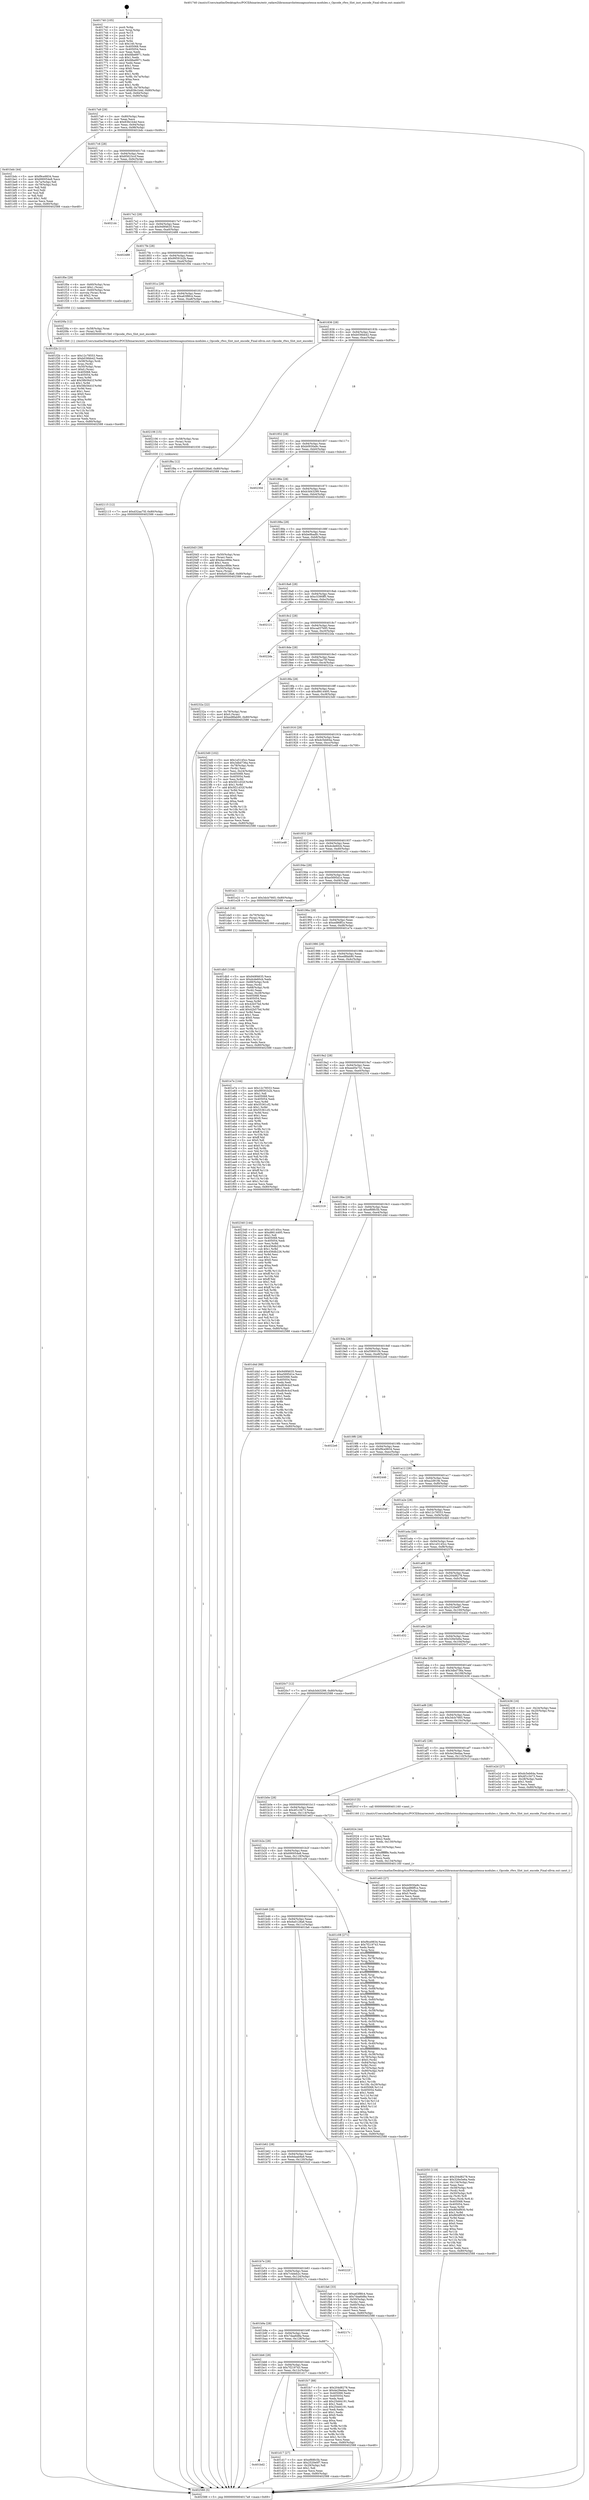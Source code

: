 digraph "0x401740" {
  label = "0x401740 (/mnt/c/Users/mathe/Desktop/tcc/POCII/binaries/extr_radare2librasmarchxtensagnuxtensa-modules.c_Opcode_rfwo_Slot_inst_encode_Final-ollvm.out::main(0))"
  labelloc = "t"
  node[shape=record]

  Entry [label="",width=0.3,height=0.3,shape=circle,fillcolor=black,style=filled]
  "0x4017a9" [label="{
     0x4017a9 [29]\l
     | [instrs]\l
     &nbsp;&nbsp;0x4017a9 \<+3\>: mov -0x80(%rbp),%eax\l
     &nbsp;&nbsp;0x4017ac \<+2\>: mov %eax,%ecx\l
     &nbsp;&nbsp;0x4017ae \<+6\>: sub $0x83fe1b4d,%ecx\l
     &nbsp;&nbsp;0x4017b4 \<+6\>: mov %eax,-0x94(%rbp)\l
     &nbsp;&nbsp;0x4017ba \<+6\>: mov %ecx,-0x98(%rbp)\l
     &nbsp;&nbsp;0x4017c0 \<+6\>: je 0000000000401bdc \<main+0x49c\>\l
  }"]
  "0x401bdc" [label="{
     0x401bdc [44]\l
     | [instrs]\l
     &nbsp;&nbsp;0x401bdc \<+5\>: mov $0xf9ce9834,%eax\l
     &nbsp;&nbsp;0x401be1 \<+5\>: mov $0x690054e8,%ecx\l
     &nbsp;&nbsp;0x401be6 \<+3\>: mov -0x7a(%rbp),%dl\l
     &nbsp;&nbsp;0x401be9 \<+4\>: mov -0x79(%rbp),%sil\l
     &nbsp;&nbsp;0x401bed \<+3\>: mov %dl,%dil\l
     &nbsp;&nbsp;0x401bf0 \<+3\>: and %sil,%dil\l
     &nbsp;&nbsp;0x401bf3 \<+3\>: xor %sil,%dl\l
     &nbsp;&nbsp;0x401bf6 \<+3\>: or %dl,%dil\l
     &nbsp;&nbsp;0x401bf9 \<+4\>: test $0x1,%dil\l
     &nbsp;&nbsp;0x401bfd \<+3\>: cmovne %ecx,%eax\l
     &nbsp;&nbsp;0x401c00 \<+3\>: mov %eax,-0x80(%rbp)\l
     &nbsp;&nbsp;0x401c03 \<+5\>: jmp 0000000000402588 \<main+0xe48\>\l
  }"]
  "0x4017c6" [label="{
     0x4017c6 [28]\l
     | [instrs]\l
     &nbsp;&nbsp;0x4017c6 \<+5\>: jmp 00000000004017cb \<main+0x8b\>\l
     &nbsp;&nbsp;0x4017cb \<+6\>: mov -0x94(%rbp),%eax\l
     &nbsp;&nbsp;0x4017d1 \<+5\>: sub $0x85623ccf,%eax\l
     &nbsp;&nbsp;0x4017d6 \<+6\>: mov %eax,-0x9c(%rbp)\l
     &nbsp;&nbsp;0x4017dc \<+6\>: je 00000000004021dc \<main+0xa9c\>\l
  }"]
  "0x402588" [label="{
     0x402588 [5]\l
     | [instrs]\l
     &nbsp;&nbsp;0x402588 \<+5\>: jmp 00000000004017a9 \<main+0x69\>\l
  }"]
  "0x401740" [label="{
     0x401740 [105]\l
     | [instrs]\l
     &nbsp;&nbsp;0x401740 \<+1\>: push %rbp\l
     &nbsp;&nbsp;0x401741 \<+3\>: mov %rsp,%rbp\l
     &nbsp;&nbsp;0x401744 \<+2\>: push %r15\l
     &nbsp;&nbsp;0x401746 \<+2\>: push %r14\l
     &nbsp;&nbsp;0x401748 \<+2\>: push %r12\l
     &nbsp;&nbsp;0x40174a \<+1\>: push %rbx\l
     &nbsp;&nbsp;0x40174b \<+7\>: sub $0x140,%rsp\l
     &nbsp;&nbsp;0x401752 \<+7\>: mov 0x405068,%eax\l
     &nbsp;&nbsp;0x401759 \<+7\>: mov 0x405054,%ecx\l
     &nbsp;&nbsp;0x401760 \<+2\>: mov %eax,%edx\l
     &nbsp;&nbsp;0x401762 \<+6\>: sub $0xfdbe8971,%edx\l
     &nbsp;&nbsp;0x401768 \<+3\>: sub $0x1,%edx\l
     &nbsp;&nbsp;0x40176b \<+6\>: add $0xfdbe8971,%edx\l
     &nbsp;&nbsp;0x401771 \<+3\>: imul %edx,%eax\l
     &nbsp;&nbsp;0x401774 \<+3\>: and $0x1,%eax\l
     &nbsp;&nbsp;0x401777 \<+3\>: cmp $0x0,%eax\l
     &nbsp;&nbsp;0x40177a \<+4\>: sete %r8b\l
     &nbsp;&nbsp;0x40177e \<+4\>: and $0x1,%r8b\l
     &nbsp;&nbsp;0x401782 \<+4\>: mov %r8b,-0x7a(%rbp)\l
     &nbsp;&nbsp;0x401786 \<+3\>: cmp $0xa,%ecx\l
     &nbsp;&nbsp;0x401789 \<+4\>: setl %r8b\l
     &nbsp;&nbsp;0x40178d \<+4\>: and $0x1,%r8b\l
     &nbsp;&nbsp;0x401791 \<+4\>: mov %r8b,-0x79(%rbp)\l
     &nbsp;&nbsp;0x401795 \<+7\>: movl $0x83fe1b4d,-0x80(%rbp)\l
     &nbsp;&nbsp;0x40179c \<+6\>: mov %edi,-0x84(%rbp)\l
     &nbsp;&nbsp;0x4017a2 \<+7\>: mov %rsi,-0x90(%rbp)\l
  }"]
  Exit [label="",width=0.3,height=0.3,shape=circle,fillcolor=black,style=filled,peripheries=2]
  "0x4021dc" [label="{
     0x4021dc\l
  }", style=dashed]
  "0x4017e2" [label="{
     0x4017e2 [28]\l
     | [instrs]\l
     &nbsp;&nbsp;0x4017e2 \<+5\>: jmp 00000000004017e7 \<main+0xa7\>\l
     &nbsp;&nbsp;0x4017e7 \<+6\>: mov -0x94(%rbp),%eax\l
     &nbsp;&nbsp;0x4017ed \<+5\>: sub $0x949f4635,%eax\l
     &nbsp;&nbsp;0x4017f2 \<+6\>: mov %eax,-0xa0(%rbp)\l
     &nbsp;&nbsp;0x4017f8 \<+6\>: je 0000000000402488 \<main+0xd48\>\l
  }"]
  "0x402115" [label="{
     0x402115 [12]\l
     | [instrs]\l
     &nbsp;&nbsp;0x402115 \<+7\>: movl $0xd32aa75f,-0x80(%rbp)\l
     &nbsp;&nbsp;0x40211c \<+5\>: jmp 0000000000402588 \<main+0xe48\>\l
  }"]
  "0x402488" [label="{
     0x402488\l
  }", style=dashed]
  "0x4017fe" [label="{
     0x4017fe [28]\l
     | [instrs]\l
     &nbsp;&nbsp;0x4017fe \<+5\>: jmp 0000000000401803 \<main+0xc3\>\l
     &nbsp;&nbsp;0x401803 \<+6\>: mov -0x94(%rbp),%eax\l
     &nbsp;&nbsp;0x401809 \<+5\>: sub $0x99591b2b,%eax\l
     &nbsp;&nbsp;0x40180e \<+6\>: mov %eax,-0xa4(%rbp)\l
     &nbsp;&nbsp;0x401814 \<+6\>: je 0000000000401f0e \<main+0x7ce\>\l
  }"]
  "0x402106" [label="{
     0x402106 [15]\l
     | [instrs]\l
     &nbsp;&nbsp;0x402106 \<+4\>: mov -0x58(%rbp),%rax\l
     &nbsp;&nbsp;0x40210a \<+3\>: mov (%rax),%rax\l
     &nbsp;&nbsp;0x40210d \<+3\>: mov %rax,%rdi\l
     &nbsp;&nbsp;0x402110 \<+5\>: call 0000000000401030 \<free@plt\>\l
     | [calls]\l
     &nbsp;&nbsp;0x401030 \{1\} (unknown)\l
  }"]
  "0x401f0e" [label="{
     0x401f0e [29]\l
     | [instrs]\l
     &nbsp;&nbsp;0x401f0e \<+4\>: mov -0x60(%rbp),%rax\l
     &nbsp;&nbsp;0x401f12 \<+6\>: movl $0x1,(%rax)\l
     &nbsp;&nbsp;0x401f18 \<+4\>: mov -0x60(%rbp),%rax\l
     &nbsp;&nbsp;0x401f1c \<+3\>: movslq (%rax),%rax\l
     &nbsp;&nbsp;0x401f1f \<+4\>: shl $0x2,%rax\l
     &nbsp;&nbsp;0x401f23 \<+3\>: mov %rax,%rdi\l
     &nbsp;&nbsp;0x401f26 \<+5\>: call 0000000000401050 \<malloc@plt\>\l
     | [calls]\l
     &nbsp;&nbsp;0x401050 \{1\} (unknown)\l
  }"]
  "0x40181a" [label="{
     0x40181a [28]\l
     | [instrs]\l
     &nbsp;&nbsp;0x40181a \<+5\>: jmp 000000000040181f \<main+0xdf\>\l
     &nbsp;&nbsp;0x40181f \<+6\>: mov -0x94(%rbp),%eax\l
     &nbsp;&nbsp;0x401825 \<+5\>: sub $0xa63f8fc4,%eax\l
     &nbsp;&nbsp;0x40182a \<+6\>: mov %eax,-0xa8(%rbp)\l
     &nbsp;&nbsp;0x401830 \<+6\>: je 00000000004020fa \<main+0x9ba\>\l
  }"]
  "0x402050" [label="{
     0x402050 [119]\l
     | [instrs]\l
     &nbsp;&nbsp;0x402050 \<+5\>: mov $0x204d8278,%ecx\l
     &nbsp;&nbsp;0x402055 \<+5\>: mov $0x326e5e6a,%edx\l
     &nbsp;&nbsp;0x40205a \<+6\>: mov -0x134(%rbp),%esi\l
     &nbsp;&nbsp;0x402060 \<+3\>: imul %eax,%esi\l
     &nbsp;&nbsp;0x402063 \<+4\>: mov -0x58(%rbp),%rdi\l
     &nbsp;&nbsp;0x402067 \<+3\>: mov (%rdi),%rdi\l
     &nbsp;&nbsp;0x40206a \<+4\>: mov -0x50(%rbp),%r8\l
     &nbsp;&nbsp;0x40206e \<+3\>: movslq (%r8),%r8\l
     &nbsp;&nbsp;0x402071 \<+4\>: mov %esi,(%rdi,%r8,4)\l
     &nbsp;&nbsp;0x402075 \<+7\>: mov 0x405068,%eax\l
     &nbsp;&nbsp;0x40207c \<+7\>: mov 0x405054,%esi\l
     &nbsp;&nbsp;0x402083 \<+3\>: mov %eax,%r9d\l
     &nbsp;&nbsp;0x402086 \<+7\>: sub $0xf60df930,%r9d\l
     &nbsp;&nbsp;0x40208d \<+4\>: sub $0x1,%r9d\l
     &nbsp;&nbsp;0x402091 \<+7\>: add $0xf60df930,%r9d\l
     &nbsp;&nbsp;0x402098 \<+4\>: imul %r9d,%eax\l
     &nbsp;&nbsp;0x40209c \<+3\>: and $0x1,%eax\l
     &nbsp;&nbsp;0x40209f \<+3\>: cmp $0x0,%eax\l
     &nbsp;&nbsp;0x4020a2 \<+4\>: sete %r10b\l
     &nbsp;&nbsp;0x4020a6 \<+3\>: cmp $0xa,%esi\l
     &nbsp;&nbsp;0x4020a9 \<+4\>: setl %r11b\l
     &nbsp;&nbsp;0x4020ad \<+3\>: mov %r10b,%bl\l
     &nbsp;&nbsp;0x4020b0 \<+3\>: and %r11b,%bl\l
     &nbsp;&nbsp;0x4020b3 \<+3\>: xor %r11b,%r10b\l
     &nbsp;&nbsp;0x4020b6 \<+3\>: or %r10b,%bl\l
     &nbsp;&nbsp;0x4020b9 \<+3\>: test $0x1,%bl\l
     &nbsp;&nbsp;0x4020bc \<+3\>: cmovne %edx,%ecx\l
     &nbsp;&nbsp;0x4020bf \<+3\>: mov %ecx,-0x80(%rbp)\l
     &nbsp;&nbsp;0x4020c2 \<+5\>: jmp 0000000000402588 \<main+0xe48\>\l
  }"]
  "0x4020fa" [label="{
     0x4020fa [12]\l
     | [instrs]\l
     &nbsp;&nbsp;0x4020fa \<+4\>: mov -0x58(%rbp),%rax\l
     &nbsp;&nbsp;0x4020fe \<+3\>: mov (%rax),%rdi\l
     &nbsp;&nbsp;0x402101 \<+5\>: call 00000000004015b0 \<Opcode_rfwo_Slot_inst_encode\>\l
     | [calls]\l
     &nbsp;&nbsp;0x4015b0 \{1\} (/mnt/c/Users/mathe/Desktop/tcc/POCII/binaries/extr_radare2librasmarchxtensagnuxtensa-modules.c_Opcode_rfwo_Slot_inst_encode_Final-ollvm.out::Opcode_rfwo_Slot_inst_encode)\l
  }"]
  "0x401836" [label="{
     0x401836 [28]\l
     | [instrs]\l
     &nbsp;&nbsp;0x401836 \<+5\>: jmp 000000000040183b \<main+0xfb\>\l
     &nbsp;&nbsp;0x40183b \<+6\>: mov -0x94(%rbp),%eax\l
     &nbsp;&nbsp;0x401841 \<+5\>: sub $0xb036bb42,%eax\l
     &nbsp;&nbsp;0x401846 \<+6\>: mov %eax,-0xac(%rbp)\l
     &nbsp;&nbsp;0x40184c \<+6\>: je 0000000000401f9a \<main+0x85a\>\l
  }"]
  "0x402024" [label="{
     0x402024 [44]\l
     | [instrs]\l
     &nbsp;&nbsp;0x402024 \<+2\>: xor %ecx,%ecx\l
     &nbsp;&nbsp;0x402026 \<+5\>: mov $0x2,%edx\l
     &nbsp;&nbsp;0x40202b \<+6\>: mov %edx,-0x130(%rbp)\l
     &nbsp;&nbsp;0x402031 \<+1\>: cltd\l
     &nbsp;&nbsp;0x402032 \<+6\>: mov -0x130(%rbp),%esi\l
     &nbsp;&nbsp;0x402038 \<+2\>: idiv %esi\l
     &nbsp;&nbsp;0x40203a \<+6\>: imul $0xfffffffe,%edx,%edx\l
     &nbsp;&nbsp;0x402040 \<+3\>: sub $0x1,%ecx\l
     &nbsp;&nbsp;0x402043 \<+2\>: sub %ecx,%edx\l
     &nbsp;&nbsp;0x402045 \<+6\>: mov %edx,-0x134(%rbp)\l
     &nbsp;&nbsp;0x40204b \<+5\>: call 0000000000401160 \<next_i\>\l
     | [calls]\l
     &nbsp;&nbsp;0x401160 \{1\} (/mnt/c/Users/mathe/Desktop/tcc/POCII/binaries/extr_radare2librasmarchxtensagnuxtensa-modules.c_Opcode_rfwo_Slot_inst_encode_Final-ollvm.out::next_i)\l
  }"]
  "0x401f9a" [label="{
     0x401f9a [12]\l
     | [instrs]\l
     &nbsp;&nbsp;0x401f9a \<+7\>: movl $0x6a0128a6,-0x80(%rbp)\l
     &nbsp;&nbsp;0x401fa1 \<+5\>: jmp 0000000000402588 \<main+0xe48\>\l
  }"]
  "0x401852" [label="{
     0x401852 [28]\l
     | [instrs]\l
     &nbsp;&nbsp;0x401852 \<+5\>: jmp 0000000000401857 \<main+0x117\>\l
     &nbsp;&nbsp;0x401857 \<+6\>: mov -0x94(%rbp),%eax\l
     &nbsp;&nbsp;0x40185d \<+5\>: sub $0xb0930a9c,%eax\l
     &nbsp;&nbsp;0x401862 \<+6\>: mov %eax,-0xb0(%rbp)\l
     &nbsp;&nbsp;0x401868 \<+6\>: je 000000000040230d \<main+0xbcd\>\l
  }"]
  "0x401f2b" [label="{
     0x401f2b [111]\l
     | [instrs]\l
     &nbsp;&nbsp;0x401f2b \<+5\>: mov $0x12c78553,%ecx\l
     &nbsp;&nbsp;0x401f30 \<+5\>: mov $0xb036bb42,%edx\l
     &nbsp;&nbsp;0x401f35 \<+4\>: mov -0x58(%rbp),%rdi\l
     &nbsp;&nbsp;0x401f39 \<+3\>: mov %rax,(%rdi)\l
     &nbsp;&nbsp;0x401f3c \<+4\>: mov -0x50(%rbp),%rax\l
     &nbsp;&nbsp;0x401f40 \<+6\>: movl $0x0,(%rax)\l
     &nbsp;&nbsp;0x401f46 \<+7\>: mov 0x405068,%esi\l
     &nbsp;&nbsp;0x401f4d \<+8\>: mov 0x405054,%r8d\l
     &nbsp;&nbsp;0x401f55 \<+3\>: mov %esi,%r9d\l
     &nbsp;&nbsp;0x401f58 \<+7\>: add $0x58b56d1f,%r9d\l
     &nbsp;&nbsp;0x401f5f \<+4\>: sub $0x1,%r9d\l
     &nbsp;&nbsp;0x401f63 \<+7\>: sub $0x58b56d1f,%r9d\l
     &nbsp;&nbsp;0x401f6a \<+4\>: imul %r9d,%esi\l
     &nbsp;&nbsp;0x401f6e \<+3\>: and $0x1,%esi\l
     &nbsp;&nbsp;0x401f71 \<+3\>: cmp $0x0,%esi\l
     &nbsp;&nbsp;0x401f74 \<+4\>: sete %r10b\l
     &nbsp;&nbsp;0x401f78 \<+4\>: cmp $0xa,%r8d\l
     &nbsp;&nbsp;0x401f7c \<+4\>: setl %r11b\l
     &nbsp;&nbsp;0x401f80 \<+3\>: mov %r10b,%bl\l
     &nbsp;&nbsp;0x401f83 \<+3\>: and %r11b,%bl\l
     &nbsp;&nbsp;0x401f86 \<+3\>: xor %r11b,%r10b\l
     &nbsp;&nbsp;0x401f89 \<+3\>: or %r10b,%bl\l
     &nbsp;&nbsp;0x401f8c \<+3\>: test $0x1,%bl\l
     &nbsp;&nbsp;0x401f8f \<+3\>: cmovne %edx,%ecx\l
     &nbsp;&nbsp;0x401f92 \<+3\>: mov %ecx,-0x80(%rbp)\l
     &nbsp;&nbsp;0x401f95 \<+5\>: jmp 0000000000402588 \<main+0xe48\>\l
  }"]
  "0x40230d" [label="{
     0x40230d\l
  }", style=dashed]
  "0x40186e" [label="{
     0x40186e [28]\l
     | [instrs]\l
     &nbsp;&nbsp;0x40186e \<+5\>: jmp 0000000000401873 \<main+0x133\>\l
     &nbsp;&nbsp;0x401873 \<+6\>: mov -0x94(%rbp),%eax\l
     &nbsp;&nbsp;0x401879 \<+5\>: sub $0xb3d43299,%eax\l
     &nbsp;&nbsp;0x40187e \<+6\>: mov %eax,-0xb4(%rbp)\l
     &nbsp;&nbsp;0x401884 \<+6\>: je 00000000004020d3 \<main+0x993\>\l
  }"]
  "0x401db5" [label="{
     0x401db5 [108]\l
     | [instrs]\l
     &nbsp;&nbsp;0x401db5 \<+5\>: mov $0x949f4635,%ecx\l
     &nbsp;&nbsp;0x401dba \<+5\>: mov $0xdcde60cb,%edx\l
     &nbsp;&nbsp;0x401dbf \<+4\>: mov -0x68(%rbp),%rdi\l
     &nbsp;&nbsp;0x401dc3 \<+2\>: mov %eax,(%rdi)\l
     &nbsp;&nbsp;0x401dc5 \<+4\>: mov -0x68(%rbp),%rdi\l
     &nbsp;&nbsp;0x401dc9 \<+2\>: mov (%rdi),%eax\l
     &nbsp;&nbsp;0x401dcb \<+3\>: mov %eax,-0x28(%rbp)\l
     &nbsp;&nbsp;0x401dce \<+7\>: mov 0x405068,%eax\l
     &nbsp;&nbsp;0x401dd5 \<+7\>: mov 0x405054,%esi\l
     &nbsp;&nbsp;0x401ddc \<+3\>: mov %eax,%r8d\l
     &nbsp;&nbsp;0x401ddf \<+7\>: sub $0x42b57bd,%r8d\l
     &nbsp;&nbsp;0x401de6 \<+4\>: sub $0x1,%r8d\l
     &nbsp;&nbsp;0x401dea \<+7\>: add $0x42b57bd,%r8d\l
     &nbsp;&nbsp;0x401df1 \<+4\>: imul %r8d,%eax\l
     &nbsp;&nbsp;0x401df5 \<+3\>: and $0x1,%eax\l
     &nbsp;&nbsp;0x401df8 \<+3\>: cmp $0x0,%eax\l
     &nbsp;&nbsp;0x401dfb \<+4\>: sete %r9b\l
     &nbsp;&nbsp;0x401dff \<+3\>: cmp $0xa,%esi\l
     &nbsp;&nbsp;0x401e02 \<+4\>: setl %r10b\l
     &nbsp;&nbsp;0x401e06 \<+3\>: mov %r9b,%r11b\l
     &nbsp;&nbsp;0x401e09 \<+3\>: and %r10b,%r11b\l
     &nbsp;&nbsp;0x401e0c \<+3\>: xor %r10b,%r9b\l
     &nbsp;&nbsp;0x401e0f \<+3\>: or %r9b,%r11b\l
     &nbsp;&nbsp;0x401e12 \<+4\>: test $0x1,%r11b\l
     &nbsp;&nbsp;0x401e16 \<+3\>: cmovne %edx,%ecx\l
     &nbsp;&nbsp;0x401e19 \<+3\>: mov %ecx,-0x80(%rbp)\l
     &nbsp;&nbsp;0x401e1c \<+5\>: jmp 0000000000402588 \<main+0xe48\>\l
  }"]
  "0x4020d3" [label="{
     0x4020d3 [39]\l
     | [instrs]\l
     &nbsp;&nbsp;0x4020d3 \<+4\>: mov -0x50(%rbp),%rax\l
     &nbsp;&nbsp;0x4020d7 \<+2\>: mov (%rax),%ecx\l
     &nbsp;&nbsp;0x4020d9 \<+6\>: add $0xdacc8fde,%ecx\l
     &nbsp;&nbsp;0x4020df \<+3\>: add $0x1,%ecx\l
     &nbsp;&nbsp;0x4020e2 \<+6\>: sub $0xdacc8fde,%ecx\l
     &nbsp;&nbsp;0x4020e8 \<+4\>: mov -0x50(%rbp),%rax\l
     &nbsp;&nbsp;0x4020ec \<+2\>: mov %ecx,(%rax)\l
     &nbsp;&nbsp;0x4020ee \<+7\>: movl $0x6a0128a6,-0x80(%rbp)\l
     &nbsp;&nbsp;0x4020f5 \<+5\>: jmp 0000000000402588 \<main+0xe48\>\l
  }"]
  "0x40188a" [label="{
     0x40188a [28]\l
     | [instrs]\l
     &nbsp;&nbsp;0x40188a \<+5\>: jmp 000000000040188f \<main+0x14f\>\l
     &nbsp;&nbsp;0x40188f \<+6\>: mov -0x94(%rbp),%eax\l
     &nbsp;&nbsp;0x401895 \<+5\>: sub $0xbe9badfc,%eax\l
     &nbsp;&nbsp;0x40189a \<+6\>: mov %eax,-0xb8(%rbp)\l
     &nbsp;&nbsp;0x4018a0 \<+6\>: je 000000000040215b \<main+0xa1b\>\l
  }"]
  "0x401bd2" [label="{
     0x401bd2\l
  }", style=dashed]
  "0x40215b" [label="{
     0x40215b\l
  }", style=dashed]
  "0x4018a6" [label="{
     0x4018a6 [28]\l
     | [instrs]\l
     &nbsp;&nbsp;0x4018a6 \<+5\>: jmp 00000000004018ab \<main+0x16b\>\l
     &nbsp;&nbsp;0x4018ab \<+6\>: mov -0x94(%rbp),%eax\l
     &nbsp;&nbsp;0x4018b1 \<+5\>: sub $0xc5390ff5,%eax\l
     &nbsp;&nbsp;0x4018b6 \<+6\>: mov %eax,-0xbc(%rbp)\l
     &nbsp;&nbsp;0x4018bc \<+6\>: je 0000000000402121 \<main+0x9e1\>\l
  }"]
  "0x401d17" [label="{
     0x401d17 [27]\l
     | [instrs]\l
     &nbsp;&nbsp;0x401d17 \<+5\>: mov $0xef68fc5b,%eax\l
     &nbsp;&nbsp;0x401d1c \<+5\>: mov $0x2520e0f7,%ecx\l
     &nbsp;&nbsp;0x401d21 \<+3\>: mov -0x29(%rbp),%dl\l
     &nbsp;&nbsp;0x401d24 \<+3\>: test $0x1,%dl\l
     &nbsp;&nbsp;0x401d27 \<+3\>: cmovne %ecx,%eax\l
     &nbsp;&nbsp;0x401d2a \<+3\>: mov %eax,-0x80(%rbp)\l
     &nbsp;&nbsp;0x401d2d \<+5\>: jmp 0000000000402588 \<main+0xe48\>\l
  }"]
  "0x402121" [label="{
     0x402121\l
  }", style=dashed]
  "0x4018c2" [label="{
     0x4018c2 [28]\l
     | [instrs]\l
     &nbsp;&nbsp;0x4018c2 \<+5\>: jmp 00000000004018c7 \<main+0x187\>\l
     &nbsp;&nbsp;0x4018c7 \<+6\>: mov -0x94(%rbp),%eax\l
     &nbsp;&nbsp;0x4018cd \<+5\>: sub $0xcad37b95,%eax\l
     &nbsp;&nbsp;0x4018d2 \<+6\>: mov %eax,-0xc0(%rbp)\l
     &nbsp;&nbsp;0x4018d8 \<+6\>: je 00000000004022da \<main+0xb9a\>\l
  }"]
  "0x401bb6" [label="{
     0x401bb6 [28]\l
     | [instrs]\l
     &nbsp;&nbsp;0x401bb6 \<+5\>: jmp 0000000000401bbb \<main+0x47b\>\l
     &nbsp;&nbsp;0x401bbb \<+6\>: mov -0x94(%rbp),%eax\l
     &nbsp;&nbsp;0x401bc1 \<+5\>: sub $0x7f219743,%eax\l
     &nbsp;&nbsp;0x401bc6 \<+6\>: mov %eax,-0x12c(%rbp)\l
     &nbsp;&nbsp;0x401bcc \<+6\>: je 0000000000401d17 \<main+0x5d7\>\l
  }"]
  "0x4022da" [label="{
     0x4022da\l
  }", style=dashed]
  "0x4018de" [label="{
     0x4018de [28]\l
     | [instrs]\l
     &nbsp;&nbsp;0x4018de \<+5\>: jmp 00000000004018e3 \<main+0x1a3\>\l
     &nbsp;&nbsp;0x4018e3 \<+6\>: mov -0x94(%rbp),%eax\l
     &nbsp;&nbsp;0x4018e9 \<+5\>: sub $0xd32aa75f,%eax\l
     &nbsp;&nbsp;0x4018ee \<+6\>: mov %eax,-0xc4(%rbp)\l
     &nbsp;&nbsp;0x4018f4 \<+6\>: je 000000000040232a \<main+0xbea\>\l
  }"]
  "0x401fc7" [label="{
     0x401fc7 [88]\l
     | [instrs]\l
     &nbsp;&nbsp;0x401fc7 \<+5\>: mov $0x204d8278,%eax\l
     &nbsp;&nbsp;0x401fcc \<+5\>: mov $0x4e29edaa,%ecx\l
     &nbsp;&nbsp;0x401fd1 \<+7\>: mov 0x405068,%edx\l
     &nbsp;&nbsp;0x401fd8 \<+7\>: mov 0x405054,%esi\l
     &nbsp;&nbsp;0x401fdf \<+2\>: mov %edx,%edi\l
     &nbsp;&nbsp;0x401fe1 \<+6\>: add $0x25dd4191,%edi\l
     &nbsp;&nbsp;0x401fe7 \<+3\>: sub $0x1,%edi\l
     &nbsp;&nbsp;0x401fea \<+6\>: sub $0x25dd4191,%edi\l
     &nbsp;&nbsp;0x401ff0 \<+3\>: imul %edi,%edx\l
     &nbsp;&nbsp;0x401ff3 \<+3\>: and $0x1,%edx\l
     &nbsp;&nbsp;0x401ff6 \<+3\>: cmp $0x0,%edx\l
     &nbsp;&nbsp;0x401ff9 \<+4\>: sete %r8b\l
     &nbsp;&nbsp;0x401ffd \<+3\>: cmp $0xa,%esi\l
     &nbsp;&nbsp;0x402000 \<+4\>: setl %r9b\l
     &nbsp;&nbsp;0x402004 \<+3\>: mov %r8b,%r10b\l
     &nbsp;&nbsp;0x402007 \<+3\>: and %r9b,%r10b\l
     &nbsp;&nbsp;0x40200a \<+3\>: xor %r9b,%r8b\l
     &nbsp;&nbsp;0x40200d \<+3\>: or %r8b,%r10b\l
     &nbsp;&nbsp;0x402010 \<+4\>: test $0x1,%r10b\l
     &nbsp;&nbsp;0x402014 \<+3\>: cmovne %ecx,%eax\l
     &nbsp;&nbsp;0x402017 \<+3\>: mov %eax,-0x80(%rbp)\l
     &nbsp;&nbsp;0x40201a \<+5\>: jmp 0000000000402588 \<main+0xe48\>\l
  }"]
  "0x40232a" [label="{
     0x40232a [22]\l
     | [instrs]\l
     &nbsp;&nbsp;0x40232a \<+4\>: mov -0x78(%rbp),%rax\l
     &nbsp;&nbsp;0x40232e \<+6\>: movl $0x0,(%rax)\l
     &nbsp;&nbsp;0x402334 \<+7\>: movl $0xed8fab90,-0x80(%rbp)\l
     &nbsp;&nbsp;0x40233b \<+5\>: jmp 0000000000402588 \<main+0xe48\>\l
  }"]
  "0x4018fa" [label="{
     0x4018fa [28]\l
     | [instrs]\l
     &nbsp;&nbsp;0x4018fa \<+5\>: jmp 00000000004018ff \<main+0x1bf\>\l
     &nbsp;&nbsp;0x4018ff \<+6\>: mov -0x94(%rbp),%eax\l
     &nbsp;&nbsp;0x401905 \<+5\>: sub $0xd8614495,%eax\l
     &nbsp;&nbsp;0x40190a \<+6\>: mov %eax,-0xc8(%rbp)\l
     &nbsp;&nbsp;0x401910 \<+6\>: je 00000000004023d0 \<main+0xc90\>\l
  }"]
  "0x401b9a" [label="{
     0x401b9a [28]\l
     | [instrs]\l
     &nbsp;&nbsp;0x401b9a \<+5\>: jmp 0000000000401b9f \<main+0x45f\>\l
     &nbsp;&nbsp;0x401b9f \<+6\>: mov -0x94(%rbp),%eax\l
     &nbsp;&nbsp;0x401ba5 \<+5\>: sub $0x7daa6d8a,%eax\l
     &nbsp;&nbsp;0x401baa \<+6\>: mov %eax,-0x128(%rbp)\l
     &nbsp;&nbsp;0x401bb0 \<+6\>: je 0000000000401fc7 \<main+0x887\>\l
  }"]
  "0x4023d0" [label="{
     0x4023d0 [102]\l
     | [instrs]\l
     &nbsp;&nbsp;0x4023d0 \<+5\>: mov $0x1e5145cc,%eax\l
     &nbsp;&nbsp;0x4023d5 \<+5\>: mov $0x3dbd736a,%ecx\l
     &nbsp;&nbsp;0x4023da \<+4\>: mov -0x78(%rbp),%rdx\l
     &nbsp;&nbsp;0x4023de \<+2\>: mov (%rdx),%esi\l
     &nbsp;&nbsp;0x4023e0 \<+3\>: mov %esi,-0x24(%rbp)\l
     &nbsp;&nbsp;0x4023e3 \<+7\>: mov 0x405068,%esi\l
     &nbsp;&nbsp;0x4023ea \<+7\>: mov 0x405054,%edi\l
     &nbsp;&nbsp;0x4023f1 \<+3\>: mov %esi,%r8d\l
     &nbsp;&nbsp;0x4023f4 \<+7\>: sub $0x5f21d32f,%r8d\l
     &nbsp;&nbsp;0x4023fb \<+4\>: sub $0x1,%r8d\l
     &nbsp;&nbsp;0x4023ff \<+7\>: add $0x5f21d32f,%r8d\l
     &nbsp;&nbsp;0x402406 \<+4\>: imul %r8d,%esi\l
     &nbsp;&nbsp;0x40240a \<+3\>: and $0x1,%esi\l
     &nbsp;&nbsp;0x40240d \<+3\>: cmp $0x0,%esi\l
     &nbsp;&nbsp;0x402410 \<+4\>: sete %r9b\l
     &nbsp;&nbsp;0x402414 \<+3\>: cmp $0xa,%edi\l
     &nbsp;&nbsp;0x402417 \<+4\>: setl %r10b\l
     &nbsp;&nbsp;0x40241b \<+3\>: mov %r9b,%r11b\l
     &nbsp;&nbsp;0x40241e \<+3\>: and %r10b,%r11b\l
     &nbsp;&nbsp;0x402421 \<+3\>: xor %r10b,%r9b\l
     &nbsp;&nbsp;0x402424 \<+3\>: or %r9b,%r11b\l
     &nbsp;&nbsp;0x402427 \<+4\>: test $0x1,%r11b\l
     &nbsp;&nbsp;0x40242b \<+3\>: cmovne %ecx,%eax\l
     &nbsp;&nbsp;0x40242e \<+3\>: mov %eax,-0x80(%rbp)\l
     &nbsp;&nbsp;0x402431 \<+5\>: jmp 0000000000402588 \<main+0xe48\>\l
  }"]
  "0x401916" [label="{
     0x401916 [28]\l
     | [instrs]\l
     &nbsp;&nbsp;0x401916 \<+5\>: jmp 000000000040191b \<main+0x1db\>\l
     &nbsp;&nbsp;0x40191b \<+6\>: mov -0x94(%rbp),%eax\l
     &nbsp;&nbsp;0x401921 \<+5\>: sub $0xdc5eb64a,%eax\l
     &nbsp;&nbsp;0x401926 \<+6\>: mov %eax,-0xcc(%rbp)\l
     &nbsp;&nbsp;0x40192c \<+6\>: je 0000000000401e48 \<main+0x708\>\l
  }"]
  "0x40217c" [label="{
     0x40217c\l
  }", style=dashed]
  "0x401e48" [label="{
     0x401e48\l
  }", style=dashed]
  "0x401932" [label="{
     0x401932 [28]\l
     | [instrs]\l
     &nbsp;&nbsp;0x401932 \<+5\>: jmp 0000000000401937 \<main+0x1f7\>\l
     &nbsp;&nbsp;0x401937 \<+6\>: mov -0x94(%rbp),%eax\l
     &nbsp;&nbsp;0x40193d \<+5\>: sub $0xdcde60cb,%eax\l
     &nbsp;&nbsp;0x401942 \<+6\>: mov %eax,-0xd0(%rbp)\l
     &nbsp;&nbsp;0x401948 \<+6\>: je 0000000000401e21 \<main+0x6e1\>\l
  }"]
  "0x401b7e" [label="{
     0x401b7e [28]\l
     | [instrs]\l
     &nbsp;&nbsp;0x401b7e \<+5\>: jmp 0000000000401b83 \<main+0x443\>\l
     &nbsp;&nbsp;0x401b83 \<+6\>: mov -0x94(%rbp),%eax\l
     &nbsp;&nbsp;0x401b89 \<+5\>: sub $0x7c4deb2c,%eax\l
     &nbsp;&nbsp;0x401b8e \<+6\>: mov %eax,-0x124(%rbp)\l
     &nbsp;&nbsp;0x401b94 \<+6\>: je 000000000040217c \<main+0xa3c\>\l
  }"]
  "0x401e21" [label="{
     0x401e21 [12]\l
     | [instrs]\l
     &nbsp;&nbsp;0x401e21 \<+7\>: movl $0x3dcb7665,-0x80(%rbp)\l
     &nbsp;&nbsp;0x401e28 \<+5\>: jmp 0000000000402588 \<main+0xe48\>\l
  }"]
  "0x40194e" [label="{
     0x40194e [28]\l
     | [instrs]\l
     &nbsp;&nbsp;0x40194e \<+5\>: jmp 0000000000401953 \<main+0x213\>\l
     &nbsp;&nbsp;0x401953 \<+6\>: mov -0x94(%rbp),%eax\l
     &nbsp;&nbsp;0x401959 \<+5\>: sub $0xe5695d1e,%eax\l
     &nbsp;&nbsp;0x40195e \<+6\>: mov %eax,-0xd4(%rbp)\l
     &nbsp;&nbsp;0x401964 \<+6\>: je 0000000000401da5 \<main+0x665\>\l
  }"]
  "0x40222f" [label="{
     0x40222f\l
  }", style=dashed]
  "0x401da5" [label="{
     0x401da5 [16]\l
     | [instrs]\l
     &nbsp;&nbsp;0x401da5 \<+4\>: mov -0x70(%rbp),%rax\l
     &nbsp;&nbsp;0x401da9 \<+3\>: mov (%rax),%rax\l
     &nbsp;&nbsp;0x401dac \<+4\>: mov 0x8(%rax),%rdi\l
     &nbsp;&nbsp;0x401db0 \<+5\>: call 0000000000401060 \<atoi@plt\>\l
     | [calls]\l
     &nbsp;&nbsp;0x401060 \{1\} (unknown)\l
  }"]
  "0x40196a" [label="{
     0x40196a [28]\l
     | [instrs]\l
     &nbsp;&nbsp;0x40196a \<+5\>: jmp 000000000040196f \<main+0x22f\>\l
     &nbsp;&nbsp;0x40196f \<+6\>: mov -0x94(%rbp),%eax\l
     &nbsp;&nbsp;0x401975 \<+5\>: sub $0xed86ff1e,%eax\l
     &nbsp;&nbsp;0x40197a \<+6\>: mov %eax,-0xd8(%rbp)\l
     &nbsp;&nbsp;0x401980 \<+6\>: je 0000000000401e7e \<main+0x73e\>\l
  }"]
  "0x401b62" [label="{
     0x401b62 [28]\l
     | [instrs]\l
     &nbsp;&nbsp;0x401b62 \<+5\>: jmp 0000000000401b67 \<main+0x427\>\l
     &nbsp;&nbsp;0x401b67 \<+6\>: mov -0x94(%rbp),%eax\l
     &nbsp;&nbsp;0x401b6d \<+5\>: sub $0x6daab9a9,%eax\l
     &nbsp;&nbsp;0x401b72 \<+6\>: mov %eax,-0x120(%rbp)\l
     &nbsp;&nbsp;0x401b78 \<+6\>: je 000000000040222f \<main+0xaef\>\l
  }"]
  "0x401e7e" [label="{
     0x401e7e [144]\l
     | [instrs]\l
     &nbsp;&nbsp;0x401e7e \<+5\>: mov $0x12c78553,%eax\l
     &nbsp;&nbsp;0x401e83 \<+5\>: mov $0x99591b2b,%ecx\l
     &nbsp;&nbsp;0x401e88 \<+2\>: mov $0x1,%dl\l
     &nbsp;&nbsp;0x401e8a \<+7\>: mov 0x405068,%esi\l
     &nbsp;&nbsp;0x401e91 \<+7\>: mov 0x405054,%edi\l
     &nbsp;&nbsp;0x401e98 \<+3\>: mov %esi,%r8d\l
     &nbsp;&nbsp;0x401e9b \<+7\>: add $0x55361cf2,%r8d\l
     &nbsp;&nbsp;0x401ea2 \<+4\>: sub $0x1,%r8d\l
     &nbsp;&nbsp;0x401ea6 \<+7\>: sub $0x55361cf2,%r8d\l
     &nbsp;&nbsp;0x401ead \<+4\>: imul %r8d,%esi\l
     &nbsp;&nbsp;0x401eb1 \<+3\>: and $0x1,%esi\l
     &nbsp;&nbsp;0x401eb4 \<+3\>: cmp $0x0,%esi\l
     &nbsp;&nbsp;0x401eb7 \<+4\>: sete %r9b\l
     &nbsp;&nbsp;0x401ebb \<+3\>: cmp $0xa,%edi\l
     &nbsp;&nbsp;0x401ebe \<+4\>: setl %r10b\l
     &nbsp;&nbsp;0x401ec2 \<+3\>: mov %r9b,%r11b\l
     &nbsp;&nbsp;0x401ec5 \<+4\>: xor $0xff,%r11b\l
     &nbsp;&nbsp;0x401ec9 \<+3\>: mov %r10b,%bl\l
     &nbsp;&nbsp;0x401ecc \<+3\>: xor $0xff,%bl\l
     &nbsp;&nbsp;0x401ecf \<+3\>: xor $0x0,%dl\l
     &nbsp;&nbsp;0x401ed2 \<+3\>: mov %r11b,%r14b\l
     &nbsp;&nbsp;0x401ed5 \<+4\>: and $0x0,%r14b\l
     &nbsp;&nbsp;0x401ed9 \<+3\>: and %dl,%r9b\l
     &nbsp;&nbsp;0x401edc \<+3\>: mov %bl,%r15b\l
     &nbsp;&nbsp;0x401edf \<+4\>: and $0x0,%r15b\l
     &nbsp;&nbsp;0x401ee3 \<+3\>: and %dl,%r10b\l
     &nbsp;&nbsp;0x401ee6 \<+3\>: or %r9b,%r14b\l
     &nbsp;&nbsp;0x401ee9 \<+3\>: or %r10b,%r15b\l
     &nbsp;&nbsp;0x401eec \<+3\>: xor %r15b,%r14b\l
     &nbsp;&nbsp;0x401eef \<+3\>: or %bl,%r11b\l
     &nbsp;&nbsp;0x401ef2 \<+4\>: xor $0xff,%r11b\l
     &nbsp;&nbsp;0x401ef6 \<+3\>: or $0x0,%dl\l
     &nbsp;&nbsp;0x401ef9 \<+3\>: and %dl,%r11b\l
     &nbsp;&nbsp;0x401efc \<+3\>: or %r11b,%r14b\l
     &nbsp;&nbsp;0x401eff \<+4\>: test $0x1,%r14b\l
     &nbsp;&nbsp;0x401f03 \<+3\>: cmovne %ecx,%eax\l
     &nbsp;&nbsp;0x401f06 \<+3\>: mov %eax,-0x80(%rbp)\l
     &nbsp;&nbsp;0x401f09 \<+5\>: jmp 0000000000402588 \<main+0xe48\>\l
  }"]
  "0x401986" [label="{
     0x401986 [28]\l
     | [instrs]\l
     &nbsp;&nbsp;0x401986 \<+5\>: jmp 000000000040198b \<main+0x24b\>\l
     &nbsp;&nbsp;0x40198b \<+6\>: mov -0x94(%rbp),%eax\l
     &nbsp;&nbsp;0x401991 \<+5\>: sub $0xed8fab90,%eax\l
     &nbsp;&nbsp;0x401996 \<+6\>: mov %eax,-0xdc(%rbp)\l
     &nbsp;&nbsp;0x40199c \<+6\>: je 0000000000402340 \<main+0xc00\>\l
  }"]
  "0x401fa6" [label="{
     0x401fa6 [33]\l
     | [instrs]\l
     &nbsp;&nbsp;0x401fa6 \<+5\>: mov $0xa63f8fc4,%eax\l
     &nbsp;&nbsp;0x401fab \<+5\>: mov $0x7daa6d8a,%ecx\l
     &nbsp;&nbsp;0x401fb0 \<+4\>: mov -0x50(%rbp),%rdx\l
     &nbsp;&nbsp;0x401fb4 \<+2\>: mov (%rdx),%esi\l
     &nbsp;&nbsp;0x401fb6 \<+4\>: mov -0x60(%rbp),%rdx\l
     &nbsp;&nbsp;0x401fba \<+2\>: cmp (%rdx),%esi\l
     &nbsp;&nbsp;0x401fbc \<+3\>: cmovl %ecx,%eax\l
     &nbsp;&nbsp;0x401fbf \<+3\>: mov %eax,-0x80(%rbp)\l
     &nbsp;&nbsp;0x401fc2 \<+5\>: jmp 0000000000402588 \<main+0xe48\>\l
  }"]
  "0x402340" [label="{
     0x402340 [144]\l
     | [instrs]\l
     &nbsp;&nbsp;0x402340 \<+5\>: mov $0x1e5145cc,%eax\l
     &nbsp;&nbsp;0x402345 \<+5\>: mov $0xd8614495,%ecx\l
     &nbsp;&nbsp;0x40234a \<+2\>: mov $0x1,%dl\l
     &nbsp;&nbsp;0x40234c \<+7\>: mov 0x405068,%esi\l
     &nbsp;&nbsp;0x402353 \<+7\>: mov 0x405054,%edi\l
     &nbsp;&nbsp;0x40235a \<+3\>: mov %esi,%r8d\l
     &nbsp;&nbsp;0x40235d \<+7\>: sub $0x456db226,%r8d\l
     &nbsp;&nbsp;0x402364 \<+4\>: sub $0x1,%r8d\l
     &nbsp;&nbsp;0x402368 \<+7\>: add $0x456db226,%r8d\l
     &nbsp;&nbsp;0x40236f \<+4\>: imul %r8d,%esi\l
     &nbsp;&nbsp;0x402373 \<+3\>: and $0x1,%esi\l
     &nbsp;&nbsp;0x402376 \<+3\>: cmp $0x0,%esi\l
     &nbsp;&nbsp;0x402379 \<+4\>: sete %r9b\l
     &nbsp;&nbsp;0x40237d \<+3\>: cmp $0xa,%edi\l
     &nbsp;&nbsp;0x402380 \<+4\>: setl %r10b\l
     &nbsp;&nbsp;0x402384 \<+3\>: mov %r9b,%r11b\l
     &nbsp;&nbsp;0x402387 \<+4\>: xor $0xff,%r11b\l
     &nbsp;&nbsp;0x40238b \<+3\>: mov %r10b,%bl\l
     &nbsp;&nbsp;0x40238e \<+3\>: xor $0xff,%bl\l
     &nbsp;&nbsp;0x402391 \<+3\>: xor $0x1,%dl\l
     &nbsp;&nbsp;0x402394 \<+3\>: mov %r11b,%r14b\l
     &nbsp;&nbsp;0x402397 \<+4\>: and $0xff,%r14b\l
     &nbsp;&nbsp;0x40239b \<+3\>: and %dl,%r9b\l
     &nbsp;&nbsp;0x40239e \<+3\>: mov %bl,%r15b\l
     &nbsp;&nbsp;0x4023a1 \<+4\>: and $0xff,%r15b\l
     &nbsp;&nbsp;0x4023a5 \<+3\>: and %dl,%r10b\l
     &nbsp;&nbsp;0x4023a8 \<+3\>: or %r9b,%r14b\l
     &nbsp;&nbsp;0x4023ab \<+3\>: or %r10b,%r15b\l
     &nbsp;&nbsp;0x4023ae \<+3\>: xor %r15b,%r14b\l
     &nbsp;&nbsp;0x4023b1 \<+3\>: or %bl,%r11b\l
     &nbsp;&nbsp;0x4023b4 \<+4\>: xor $0xff,%r11b\l
     &nbsp;&nbsp;0x4023b8 \<+3\>: or $0x1,%dl\l
     &nbsp;&nbsp;0x4023bb \<+3\>: and %dl,%r11b\l
     &nbsp;&nbsp;0x4023be \<+3\>: or %r11b,%r14b\l
     &nbsp;&nbsp;0x4023c1 \<+4\>: test $0x1,%r14b\l
     &nbsp;&nbsp;0x4023c5 \<+3\>: cmovne %ecx,%eax\l
     &nbsp;&nbsp;0x4023c8 \<+3\>: mov %eax,-0x80(%rbp)\l
     &nbsp;&nbsp;0x4023cb \<+5\>: jmp 0000000000402588 \<main+0xe48\>\l
  }"]
  "0x4019a2" [label="{
     0x4019a2 [28]\l
     | [instrs]\l
     &nbsp;&nbsp;0x4019a2 \<+5\>: jmp 00000000004019a7 \<main+0x267\>\l
     &nbsp;&nbsp;0x4019a7 \<+6\>: mov -0x94(%rbp),%eax\l
     &nbsp;&nbsp;0x4019ad \<+5\>: sub $0xeed5e741,%eax\l
     &nbsp;&nbsp;0x4019b2 \<+6\>: mov %eax,-0xe0(%rbp)\l
     &nbsp;&nbsp;0x4019b8 \<+6\>: je 0000000000402319 \<main+0xbd9\>\l
  }"]
  "0x401b46" [label="{
     0x401b46 [28]\l
     | [instrs]\l
     &nbsp;&nbsp;0x401b46 \<+5\>: jmp 0000000000401b4b \<main+0x40b\>\l
     &nbsp;&nbsp;0x401b4b \<+6\>: mov -0x94(%rbp),%eax\l
     &nbsp;&nbsp;0x401b51 \<+5\>: sub $0x6a0128a6,%eax\l
     &nbsp;&nbsp;0x401b56 \<+6\>: mov %eax,-0x11c(%rbp)\l
     &nbsp;&nbsp;0x401b5c \<+6\>: je 0000000000401fa6 \<main+0x866\>\l
  }"]
  "0x402319" [label="{
     0x402319\l
  }", style=dashed]
  "0x4019be" [label="{
     0x4019be [28]\l
     | [instrs]\l
     &nbsp;&nbsp;0x4019be \<+5\>: jmp 00000000004019c3 \<main+0x283\>\l
     &nbsp;&nbsp;0x4019c3 \<+6\>: mov -0x94(%rbp),%eax\l
     &nbsp;&nbsp;0x4019c9 \<+5\>: sub $0xef68fc5b,%eax\l
     &nbsp;&nbsp;0x4019ce \<+6\>: mov %eax,-0xe4(%rbp)\l
     &nbsp;&nbsp;0x4019d4 \<+6\>: je 0000000000401d4d \<main+0x60d\>\l
  }"]
  "0x401c08" [label="{
     0x401c08 [271]\l
     | [instrs]\l
     &nbsp;&nbsp;0x401c08 \<+5\>: mov $0xf9ce9834,%eax\l
     &nbsp;&nbsp;0x401c0d \<+5\>: mov $0x7f219743,%ecx\l
     &nbsp;&nbsp;0x401c12 \<+2\>: xor %edx,%edx\l
     &nbsp;&nbsp;0x401c14 \<+3\>: mov %rsp,%rsi\l
     &nbsp;&nbsp;0x401c17 \<+4\>: add $0xfffffffffffffff0,%rsi\l
     &nbsp;&nbsp;0x401c1b \<+3\>: mov %rsi,%rsp\l
     &nbsp;&nbsp;0x401c1e \<+4\>: mov %rsi,-0x78(%rbp)\l
     &nbsp;&nbsp;0x401c22 \<+3\>: mov %rsp,%rsi\l
     &nbsp;&nbsp;0x401c25 \<+4\>: add $0xfffffffffffffff0,%rsi\l
     &nbsp;&nbsp;0x401c29 \<+3\>: mov %rsi,%rsp\l
     &nbsp;&nbsp;0x401c2c \<+3\>: mov %rsp,%rdi\l
     &nbsp;&nbsp;0x401c2f \<+4\>: add $0xfffffffffffffff0,%rdi\l
     &nbsp;&nbsp;0x401c33 \<+3\>: mov %rdi,%rsp\l
     &nbsp;&nbsp;0x401c36 \<+4\>: mov %rdi,-0x70(%rbp)\l
     &nbsp;&nbsp;0x401c3a \<+3\>: mov %rsp,%rdi\l
     &nbsp;&nbsp;0x401c3d \<+4\>: add $0xfffffffffffffff0,%rdi\l
     &nbsp;&nbsp;0x401c41 \<+3\>: mov %rdi,%rsp\l
     &nbsp;&nbsp;0x401c44 \<+4\>: mov %rdi,-0x68(%rbp)\l
     &nbsp;&nbsp;0x401c48 \<+3\>: mov %rsp,%rdi\l
     &nbsp;&nbsp;0x401c4b \<+4\>: add $0xfffffffffffffff0,%rdi\l
     &nbsp;&nbsp;0x401c4f \<+3\>: mov %rdi,%rsp\l
     &nbsp;&nbsp;0x401c52 \<+4\>: mov %rdi,-0x60(%rbp)\l
     &nbsp;&nbsp;0x401c56 \<+3\>: mov %rsp,%rdi\l
     &nbsp;&nbsp;0x401c59 \<+4\>: add $0xfffffffffffffff0,%rdi\l
     &nbsp;&nbsp;0x401c5d \<+3\>: mov %rdi,%rsp\l
     &nbsp;&nbsp;0x401c60 \<+4\>: mov %rdi,-0x58(%rbp)\l
     &nbsp;&nbsp;0x401c64 \<+3\>: mov %rsp,%rdi\l
     &nbsp;&nbsp;0x401c67 \<+4\>: add $0xfffffffffffffff0,%rdi\l
     &nbsp;&nbsp;0x401c6b \<+3\>: mov %rdi,%rsp\l
     &nbsp;&nbsp;0x401c6e \<+4\>: mov %rdi,-0x50(%rbp)\l
     &nbsp;&nbsp;0x401c72 \<+3\>: mov %rsp,%rdi\l
     &nbsp;&nbsp;0x401c75 \<+4\>: add $0xfffffffffffffff0,%rdi\l
     &nbsp;&nbsp;0x401c79 \<+3\>: mov %rdi,%rsp\l
     &nbsp;&nbsp;0x401c7c \<+4\>: mov %rdi,-0x48(%rbp)\l
     &nbsp;&nbsp;0x401c80 \<+3\>: mov %rsp,%rdi\l
     &nbsp;&nbsp;0x401c83 \<+4\>: add $0xfffffffffffffff0,%rdi\l
     &nbsp;&nbsp;0x401c87 \<+3\>: mov %rdi,%rsp\l
     &nbsp;&nbsp;0x401c8a \<+4\>: mov %rdi,-0x40(%rbp)\l
     &nbsp;&nbsp;0x401c8e \<+3\>: mov %rsp,%rdi\l
     &nbsp;&nbsp;0x401c91 \<+4\>: add $0xfffffffffffffff0,%rdi\l
     &nbsp;&nbsp;0x401c95 \<+3\>: mov %rdi,%rsp\l
     &nbsp;&nbsp;0x401c98 \<+4\>: mov %rdi,-0x38(%rbp)\l
     &nbsp;&nbsp;0x401c9c \<+4\>: mov -0x78(%rbp),%rdi\l
     &nbsp;&nbsp;0x401ca0 \<+6\>: movl $0x0,(%rdi)\l
     &nbsp;&nbsp;0x401ca6 \<+7\>: mov -0x84(%rbp),%r8d\l
     &nbsp;&nbsp;0x401cad \<+3\>: mov %r8d,(%rsi)\l
     &nbsp;&nbsp;0x401cb0 \<+4\>: mov -0x70(%rbp),%rdi\l
     &nbsp;&nbsp;0x401cb4 \<+7\>: mov -0x90(%rbp),%r9\l
     &nbsp;&nbsp;0x401cbb \<+3\>: mov %r9,(%rdi)\l
     &nbsp;&nbsp;0x401cbe \<+3\>: cmpl $0x2,(%rsi)\l
     &nbsp;&nbsp;0x401cc1 \<+4\>: setne %r10b\l
     &nbsp;&nbsp;0x401cc5 \<+4\>: and $0x1,%r10b\l
     &nbsp;&nbsp;0x401cc9 \<+4\>: mov %r10b,-0x29(%rbp)\l
     &nbsp;&nbsp;0x401ccd \<+8\>: mov 0x405068,%r11d\l
     &nbsp;&nbsp;0x401cd5 \<+7\>: mov 0x405054,%ebx\l
     &nbsp;&nbsp;0x401cdc \<+3\>: sub $0x1,%edx\l
     &nbsp;&nbsp;0x401cdf \<+3\>: mov %r11d,%r14d\l
     &nbsp;&nbsp;0x401ce2 \<+3\>: add %edx,%r14d\l
     &nbsp;&nbsp;0x401ce5 \<+4\>: imul %r14d,%r11d\l
     &nbsp;&nbsp;0x401ce9 \<+4\>: and $0x1,%r11d\l
     &nbsp;&nbsp;0x401ced \<+4\>: cmp $0x0,%r11d\l
     &nbsp;&nbsp;0x401cf1 \<+4\>: sete %r10b\l
     &nbsp;&nbsp;0x401cf5 \<+3\>: cmp $0xa,%ebx\l
     &nbsp;&nbsp;0x401cf8 \<+4\>: setl %r15b\l
     &nbsp;&nbsp;0x401cfc \<+3\>: mov %r10b,%r12b\l
     &nbsp;&nbsp;0x401cff \<+3\>: and %r15b,%r12b\l
     &nbsp;&nbsp;0x401d02 \<+3\>: xor %r15b,%r10b\l
     &nbsp;&nbsp;0x401d05 \<+3\>: or %r10b,%r12b\l
     &nbsp;&nbsp;0x401d08 \<+4\>: test $0x1,%r12b\l
     &nbsp;&nbsp;0x401d0c \<+3\>: cmovne %ecx,%eax\l
     &nbsp;&nbsp;0x401d0f \<+3\>: mov %eax,-0x80(%rbp)\l
     &nbsp;&nbsp;0x401d12 \<+5\>: jmp 0000000000402588 \<main+0xe48\>\l
  }"]
  "0x401d4d" [label="{
     0x401d4d [88]\l
     | [instrs]\l
     &nbsp;&nbsp;0x401d4d \<+5\>: mov $0x949f4635,%eax\l
     &nbsp;&nbsp;0x401d52 \<+5\>: mov $0xe5695d1e,%ecx\l
     &nbsp;&nbsp;0x401d57 \<+7\>: mov 0x405068,%edx\l
     &nbsp;&nbsp;0x401d5e \<+7\>: mov 0x405054,%esi\l
     &nbsp;&nbsp;0x401d65 \<+2\>: mov %edx,%edi\l
     &nbsp;&nbsp;0x401d67 \<+6\>: add $0xdfc9c4cf,%edi\l
     &nbsp;&nbsp;0x401d6d \<+3\>: sub $0x1,%edi\l
     &nbsp;&nbsp;0x401d70 \<+6\>: sub $0xdfc9c4cf,%edi\l
     &nbsp;&nbsp;0x401d76 \<+3\>: imul %edi,%edx\l
     &nbsp;&nbsp;0x401d79 \<+3\>: and $0x1,%edx\l
     &nbsp;&nbsp;0x401d7c \<+3\>: cmp $0x0,%edx\l
     &nbsp;&nbsp;0x401d7f \<+4\>: sete %r8b\l
     &nbsp;&nbsp;0x401d83 \<+3\>: cmp $0xa,%esi\l
     &nbsp;&nbsp;0x401d86 \<+4\>: setl %r9b\l
     &nbsp;&nbsp;0x401d8a \<+3\>: mov %r8b,%r10b\l
     &nbsp;&nbsp;0x401d8d \<+3\>: and %r9b,%r10b\l
     &nbsp;&nbsp;0x401d90 \<+3\>: xor %r9b,%r8b\l
     &nbsp;&nbsp;0x401d93 \<+3\>: or %r8b,%r10b\l
     &nbsp;&nbsp;0x401d96 \<+4\>: test $0x1,%r10b\l
     &nbsp;&nbsp;0x401d9a \<+3\>: cmovne %ecx,%eax\l
     &nbsp;&nbsp;0x401d9d \<+3\>: mov %eax,-0x80(%rbp)\l
     &nbsp;&nbsp;0x401da0 \<+5\>: jmp 0000000000402588 \<main+0xe48\>\l
  }"]
  "0x4019da" [label="{
     0x4019da [28]\l
     | [instrs]\l
     &nbsp;&nbsp;0x4019da \<+5\>: jmp 00000000004019df \<main+0x29f\>\l
     &nbsp;&nbsp;0x4019df \<+6\>: mov -0x94(%rbp),%eax\l
     &nbsp;&nbsp;0x4019e5 \<+5\>: sub $0xf39001f4,%eax\l
     &nbsp;&nbsp;0x4019ea \<+6\>: mov %eax,-0xe8(%rbp)\l
     &nbsp;&nbsp;0x4019f0 \<+6\>: je 00000000004022e6 \<main+0xba6\>\l
  }"]
  "0x401b2a" [label="{
     0x401b2a [28]\l
     | [instrs]\l
     &nbsp;&nbsp;0x401b2a \<+5\>: jmp 0000000000401b2f \<main+0x3ef\>\l
     &nbsp;&nbsp;0x401b2f \<+6\>: mov -0x94(%rbp),%eax\l
     &nbsp;&nbsp;0x401b35 \<+5\>: sub $0x690054e8,%eax\l
     &nbsp;&nbsp;0x401b3a \<+6\>: mov %eax,-0x118(%rbp)\l
     &nbsp;&nbsp;0x401b40 \<+6\>: je 0000000000401c08 \<main+0x4c8\>\l
  }"]
  "0x4022e6" [label="{
     0x4022e6\l
  }", style=dashed]
  "0x4019f6" [label="{
     0x4019f6 [28]\l
     | [instrs]\l
     &nbsp;&nbsp;0x4019f6 \<+5\>: jmp 00000000004019fb \<main+0x2bb\>\l
     &nbsp;&nbsp;0x4019fb \<+6\>: mov -0x94(%rbp),%eax\l
     &nbsp;&nbsp;0x401a01 \<+5\>: sub $0xf9ce9834,%eax\l
     &nbsp;&nbsp;0x401a06 \<+6\>: mov %eax,-0xec(%rbp)\l
     &nbsp;&nbsp;0x401a0c \<+6\>: je 0000000000402446 \<main+0xd06\>\l
  }"]
  "0x401e63" [label="{
     0x401e63 [27]\l
     | [instrs]\l
     &nbsp;&nbsp;0x401e63 \<+5\>: mov $0xb0930a9c,%eax\l
     &nbsp;&nbsp;0x401e68 \<+5\>: mov $0xed86ff1e,%ecx\l
     &nbsp;&nbsp;0x401e6d \<+3\>: mov -0x28(%rbp),%edx\l
     &nbsp;&nbsp;0x401e70 \<+3\>: cmp $0x0,%edx\l
     &nbsp;&nbsp;0x401e73 \<+3\>: cmove %ecx,%eax\l
     &nbsp;&nbsp;0x401e76 \<+3\>: mov %eax,-0x80(%rbp)\l
     &nbsp;&nbsp;0x401e79 \<+5\>: jmp 0000000000402588 \<main+0xe48\>\l
  }"]
  "0x402446" [label="{
     0x402446\l
  }", style=dashed]
  "0x401a12" [label="{
     0x401a12 [28]\l
     | [instrs]\l
     &nbsp;&nbsp;0x401a12 \<+5\>: jmp 0000000000401a17 \<main+0x2d7\>\l
     &nbsp;&nbsp;0x401a17 \<+6\>: mov -0x94(%rbp),%eax\l
     &nbsp;&nbsp;0x401a1d \<+5\>: sub $0xa2d919e,%eax\l
     &nbsp;&nbsp;0x401a22 \<+6\>: mov %eax,-0xf0(%rbp)\l
     &nbsp;&nbsp;0x401a28 \<+6\>: je 000000000040254f \<main+0xe0f\>\l
  }"]
  "0x401b0e" [label="{
     0x401b0e [28]\l
     | [instrs]\l
     &nbsp;&nbsp;0x401b0e \<+5\>: jmp 0000000000401b13 \<main+0x3d3\>\l
     &nbsp;&nbsp;0x401b13 \<+6\>: mov -0x94(%rbp),%eax\l
     &nbsp;&nbsp;0x401b19 \<+5\>: sub $0x4f1c3473,%eax\l
     &nbsp;&nbsp;0x401b1e \<+6\>: mov %eax,-0x114(%rbp)\l
     &nbsp;&nbsp;0x401b24 \<+6\>: je 0000000000401e63 \<main+0x723\>\l
  }"]
  "0x40254f" [label="{
     0x40254f\l
  }", style=dashed]
  "0x401a2e" [label="{
     0x401a2e [28]\l
     | [instrs]\l
     &nbsp;&nbsp;0x401a2e \<+5\>: jmp 0000000000401a33 \<main+0x2f3\>\l
     &nbsp;&nbsp;0x401a33 \<+6\>: mov -0x94(%rbp),%eax\l
     &nbsp;&nbsp;0x401a39 \<+5\>: sub $0x12c78553,%eax\l
     &nbsp;&nbsp;0x401a3e \<+6\>: mov %eax,-0xf4(%rbp)\l
     &nbsp;&nbsp;0x401a44 \<+6\>: je 00000000004024b5 \<main+0xd75\>\l
  }"]
  "0x40201f" [label="{
     0x40201f [5]\l
     | [instrs]\l
     &nbsp;&nbsp;0x40201f \<+5\>: call 0000000000401160 \<next_i\>\l
     | [calls]\l
     &nbsp;&nbsp;0x401160 \{1\} (/mnt/c/Users/mathe/Desktop/tcc/POCII/binaries/extr_radare2librasmarchxtensagnuxtensa-modules.c_Opcode_rfwo_Slot_inst_encode_Final-ollvm.out::next_i)\l
  }"]
  "0x4024b5" [label="{
     0x4024b5\l
  }", style=dashed]
  "0x401a4a" [label="{
     0x401a4a [28]\l
     | [instrs]\l
     &nbsp;&nbsp;0x401a4a \<+5\>: jmp 0000000000401a4f \<main+0x30f\>\l
     &nbsp;&nbsp;0x401a4f \<+6\>: mov -0x94(%rbp),%eax\l
     &nbsp;&nbsp;0x401a55 \<+5\>: sub $0x1e5145cc,%eax\l
     &nbsp;&nbsp;0x401a5a \<+6\>: mov %eax,-0xf8(%rbp)\l
     &nbsp;&nbsp;0x401a60 \<+6\>: je 0000000000402576 \<main+0xe36\>\l
  }"]
  "0x401af2" [label="{
     0x401af2 [28]\l
     | [instrs]\l
     &nbsp;&nbsp;0x401af2 \<+5\>: jmp 0000000000401af7 \<main+0x3b7\>\l
     &nbsp;&nbsp;0x401af7 \<+6\>: mov -0x94(%rbp),%eax\l
     &nbsp;&nbsp;0x401afd \<+5\>: sub $0x4e29edaa,%eax\l
     &nbsp;&nbsp;0x401b02 \<+6\>: mov %eax,-0x110(%rbp)\l
     &nbsp;&nbsp;0x401b08 \<+6\>: je 000000000040201f \<main+0x8df\>\l
  }"]
  "0x402576" [label="{
     0x402576\l
  }", style=dashed]
  "0x401a66" [label="{
     0x401a66 [28]\l
     | [instrs]\l
     &nbsp;&nbsp;0x401a66 \<+5\>: jmp 0000000000401a6b \<main+0x32b\>\l
     &nbsp;&nbsp;0x401a6b \<+6\>: mov -0x94(%rbp),%eax\l
     &nbsp;&nbsp;0x401a71 \<+5\>: sub $0x204d8278,%eax\l
     &nbsp;&nbsp;0x401a76 \<+6\>: mov %eax,-0xfc(%rbp)\l
     &nbsp;&nbsp;0x401a7c \<+6\>: je 00000000004024ef \<main+0xdaf\>\l
  }"]
  "0x401e2d" [label="{
     0x401e2d [27]\l
     | [instrs]\l
     &nbsp;&nbsp;0x401e2d \<+5\>: mov $0xdc5eb64a,%eax\l
     &nbsp;&nbsp;0x401e32 \<+5\>: mov $0x4f1c3473,%ecx\l
     &nbsp;&nbsp;0x401e37 \<+3\>: mov -0x28(%rbp),%edx\l
     &nbsp;&nbsp;0x401e3a \<+3\>: cmp $0x1,%edx\l
     &nbsp;&nbsp;0x401e3d \<+3\>: cmovl %ecx,%eax\l
     &nbsp;&nbsp;0x401e40 \<+3\>: mov %eax,-0x80(%rbp)\l
     &nbsp;&nbsp;0x401e43 \<+5\>: jmp 0000000000402588 \<main+0xe48\>\l
  }"]
  "0x4024ef" [label="{
     0x4024ef\l
  }", style=dashed]
  "0x401a82" [label="{
     0x401a82 [28]\l
     | [instrs]\l
     &nbsp;&nbsp;0x401a82 \<+5\>: jmp 0000000000401a87 \<main+0x347\>\l
     &nbsp;&nbsp;0x401a87 \<+6\>: mov -0x94(%rbp),%eax\l
     &nbsp;&nbsp;0x401a8d \<+5\>: sub $0x2520e0f7,%eax\l
     &nbsp;&nbsp;0x401a92 \<+6\>: mov %eax,-0x100(%rbp)\l
     &nbsp;&nbsp;0x401a98 \<+6\>: je 0000000000401d32 \<main+0x5f2\>\l
  }"]
  "0x401ad6" [label="{
     0x401ad6 [28]\l
     | [instrs]\l
     &nbsp;&nbsp;0x401ad6 \<+5\>: jmp 0000000000401adb \<main+0x39b\>\l
     &nbsp;&nbsp;0x401adb \<+6\>: mov -0x94(%rbp),%eax\l
     &nbsp;&nbsp;0x401ae1 \<+5\>: sub $0x3dcb7665,%eax\l
     &nbsp;&nbsp;0x401ae6 \<+6\>: mov %eax,-0x10c(%rbp)\l
     &nbsp;&nbsp;0x401aec \<+6\>: je 0000000000401e2d \<main+0x6ed\>\l
  }"]
  "0x401d32" [label="{
     0x401d32\l
  }", style=dashed]
  "0x401a9e" [label="{
     0x401a9e [28]\l
     | [instrs]\l
     &nbsp;&nbsp;0x401a9e \<+5\>: jmp 0000000000401aa3 \<main+0x363\>\l
     &nbsp;&nbsp;0x401aa3 \<+6\>: mov -0x94(%rbp),%eax\l
     &nbsp;&nbsp;0x401aa9 \<+5\>: sub $0x326e5e6a,%eax\l
     &nbsp;&nbsp;0x401aae \<+6\>: mov %eax,-0x104(%rbp)\l
     &nbsp;&nbsp;0x401ab4 \<+6\>: je 00000000004020c7 \<main+0x987\>\l
  }"]
  "0x402436" [label="{
     0x402436 [16]\l
     | [instrs]\l
     &nbsp;&nbsp;0x402436 \<+3\>: mov -0x24(%rbp),%eax\l
     &nbsp;&nbsp;0x402439 \<+4\>: lea -0x20(%rbp),%rsp\l
     &nbsp;&nbsp;0x40243d \<+1\>: pop %rbx\l
     &nbsp;&nbsp;0x40243e \<+2\>: pop %r12\l
     &nbsp;&nbsp;0x402440 \<+2\>: pop %r14\l
     &nbsp;&nbsp;0x402442 \<+2\>: pop %r15\l
     &nbsp;&nbsp;0x402444 \<+1\>: pop %rbp\l
     &nbsp;&nbsp;0x402445 \<+1\>: ret\l
  }"]
  "0x4020c7" [label="{
     0x4020c7 [12]\l
     | [instrs]\l
     &nbsp;&nbsp;0x4020c7 \<+7\>: movl $0xb3d43299,-0x80(%rbp)\l
     &nbsp;&nbsp;0x4020ce \<+5\>: jmp 0000000000402588 \<main+0xe48\>\l
  }"]
  "0x401aba" [label="{
     0x401aba [28]\l
     | [instrs]\l
     &nbsp;&nbsp;0x401aba \<+5\>: jmp 0000000000401abf \<main+0x37f\>\l
     &nbsp;&nbsp;0x401abf \<+6\>: mov -0x94(%rbp),%eax\l
     &nbsp;&nbsp;0x401ac5 \<+5\>: sub $0x3dbd736a,%eax\l
     &nbsp;&nbsp;0x401aca \<+6\>: mov %eax,-0x108(%rbp)\l
     &nbsp;&nbsp;0x401ad0 \<+6\>: je 0000000000402436 \<main+0xcf6\>\l
  }"]
  Entry -> "0x401740" [label=" 1"]
  "0x4017a9" -> "0x401bdc" [label=" 1"]
  "0x4017a9" -> "0x4017c6" [label=" 21"]
  "0x401bdc" -> "0x402588" [label=" 1"]
  "0x401740" -> "0x4017a9" [label=" 1"]
  "0x402588" -> "0x4017a9" [label=" 21"]
  "0x402436" -> Exit [label=" 1"]
  "0x4017c6" -> "0x4021dc" [label=" 0"]
  "0x4017c6" -> "0x4017e2" [label=" 21"]
  "0x4023d0" -> "0x402588" [label=" 1"]
  "0x4017e2" -> "0x402488" [label=" 0"]
  "0x4017e2" -> "0x4017fe" [label=" 21"]
  "0x402340" -> "0x402588" [label=" 1"]
  "0x4017fe" -> "0x401f0e" [label=" 1"]
  "0x4017fe" -> "0x40181a" [label=" 20"]
  "0x40232a" -> "0x402588" [label=" 1"]
  "0x40181a" -> "0x4020fa" [label=" 1"]
  "0x40181a" -> "0x401836" [label=" 19"]
  "0x402115" -> "0x402588" [label=" 1"]
  "0x401836" -> "0x401f9a" [label=" 1"]
  "0x401836" -> "0x401852" [label=" 18"]
  "0x402106" -> "0x402115" [label=" 1"]
  "0x401852" -> "0x40230d" [label=" 0"]
  "0x401852" -> "0x40186e" [label=" 18"]
  "0x4020fa" -> "0x402106" [label=" 1"]
  "0x40186e" -> "0x4020d3" [label=" 1"]
  "0x40186e" -> "0x40188a" [label=" 17"]
  "0x4020d3" -> "0x402588" [label=" 1"]
  "0x40188a" -> "0x40215b" [label=" 0"]
  "0x40188a" -> "0x4018a6" [label=" 17"]
  "0x4020c7" -> "0x402588" [label=" 1"]
  "0x4018a6" -> "0x402121" [label=" 0"]
  "0x4018a6" -> "0x4018c2" [label=" 17"]
  "0x402050" -> "0x402588" [label=" 1"]
  "0x4018c2" -> "0x4022da" [label=" 0"]
  "0x4018c2" -> "0x4018de" [label=" 17"]
  "0x40201f" -> "0x402024" [label=" 1"]
  "0x4018de" -> "0x40232a" [label=" 1"]
  "0x4018de" -> "0x4018fa" [label=" 16"]
  "0x401fc7" -> "0x402588" [label=" 1"]
  "0x4018fa" -> "0x4023d0" [label=" 1"]
  "0x4018fa" -> "0x401916" [label=" 15"]
  "0x401f9a" -> "0x402588" [label=" 1"]
  "0x401916" -> "0x401e48" [label=" 0"]
  "0x401916" -> "0x401932" [label=" 15"]
  "0x401f2b" -> "0x402588" [label=" 1"]
  "0x401932" -> "0x401e21" [label=" 1"]
  "0x401932" -> "0x40194e" [label=" 14"]
  "0x401e7e" -> "0x402588" [label=" 1"]
  "0x40194e" -> "0x401da5" [label=" 1"]
  "0x40194e" -> "0x40196a" [label=" 13"]
  "0x401e63" -> "0x402588" [label=" 1"]
  "0x40196a" -> "0x401e7e" [label=" 1"]
  "0x40196a" -> "0x401986" [label=" 12"]
  "0x401e21" -> "0x402588" [label=" 1"]
  "0x401986" -> "0x402340" [label=" 1"]
  "0x401986" -> "0x4019a2" [label=" 11"]
  "0x401db5" -> "0x402588" [label=" 1"]
  "0x4019a2" -> "0x402319" [label=" 0"]
  "0x4019a2" -> "0x4019be" [label=" 11"]
  "0x401d17" -> "0x402588" [label=" 1"]
  "0x4019be" -> "0x401d4d" [label=" 1"]
  "0x4019be" -> "0x4019da" [label=" 10"]
  "0x401bb6" -> "0x401bd2" [label=" 0"]
  "0x4019da" -> "0x4022e6" [label=" 0"]
  "0x4019da" -> "0x4019f6" [label=" 10"]
  "0x402024" -> "0x402050" [label=" 1"]
  "0x4019f6" -> "0x402446" [label=" 0"]
  "0x4019f6" -> "0x401a12" [label=" 10"]
  "0x401b9a" -> "0x401bb6" [label=" 1"]
  "0x401a12" -> "0x40254f" [label=" 0"]
  "0x401a12" -> "0x401a2e" [label=" 10"]
  "0x401fa6" -> "0x402588" [label=" 2"]
  "0x401a2e" -> "0x4024b5" [label=" 0"]
  "0x401a2e" -> "0x401a4a" [label=" 10"]
  "0x401b7e" -> "0x401b9a" [label=" 2"]
  "0x401a4a" -> "0x402576" [label=" 0"]
  "0x401a4a" -> "0x401a66" [label=" 10"]
  "0x401f0e" -> "0x401f2b" [label=" 1"]
  "0x401a66" -> "0x4024ef" [label=" 0"]
  "0x401a66" -> "0x401a82" [label=" 10"]
  "0x401b62" -> "0x401b7e" [label=" 2"]
  "0x401a82" -> "0x401d32" [label=" 0"]
  "0x401a82" -> "0x401a9e" [label=" 10"]
  "0x401e2d" -> "0x402588" [label=" 1"]
  "0x401a9e" -> "0x4020c7" [label=" 1"]
  "0x401a9e" -> "0x401aba" [label=" 9"]
  "0x401b46" -> "0x401b62" [label=" 2"]
  "0x401aba" -> "0x402436" [label=" 1"]
  "0x401aba" -> "0x401ad6" [label=" 8"]
  "0x401b62" -> "0x40222f" [label=" 0"]
  "0x401ad6" -> "0x401e2d" [label=" 1"]
  "0x401ad6" -> "0x401af2" [label=" 7"]
  "0x401b7e" -> "0x40217c" [label=" 0"]
  "0x401af2" -> "0x40201f" [label=" 1"]
  "0x401af2" -> "0x401b0e" [label=" 6"]
  "0x401b9a" -> "0x401fc7" [label=" 1"]
  "0x401b0e" -> "0x401e63" [label=" 1"]
  "0x401b0e" -> "0x401b2a" [label=" 5"]
  "0x401bb6" -> "0x401d17" [label=" 1"]
  "0x401b2a" -> "0x401c08" [label=" 1"]
  "0x401b2a" -> "0x401b46" [label=" 4"]
  "0x401d4d" -> "0x402588" [label=" 1"]
  "0x401c08" -> "0x402588" [label=" 1"]
  "0x401da5" -> "0x401db5" [label=" 1"]
  "0x401b46" -> "0x401fa6" [label=" 2"]
}
